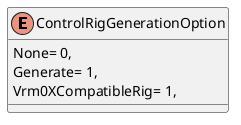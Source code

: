 @startuml
enum ControlRigGenerationOption {
    None= 0,
    Generate= 1,
    Vrm0XCompatibleRig= 1,
}
@enduml
